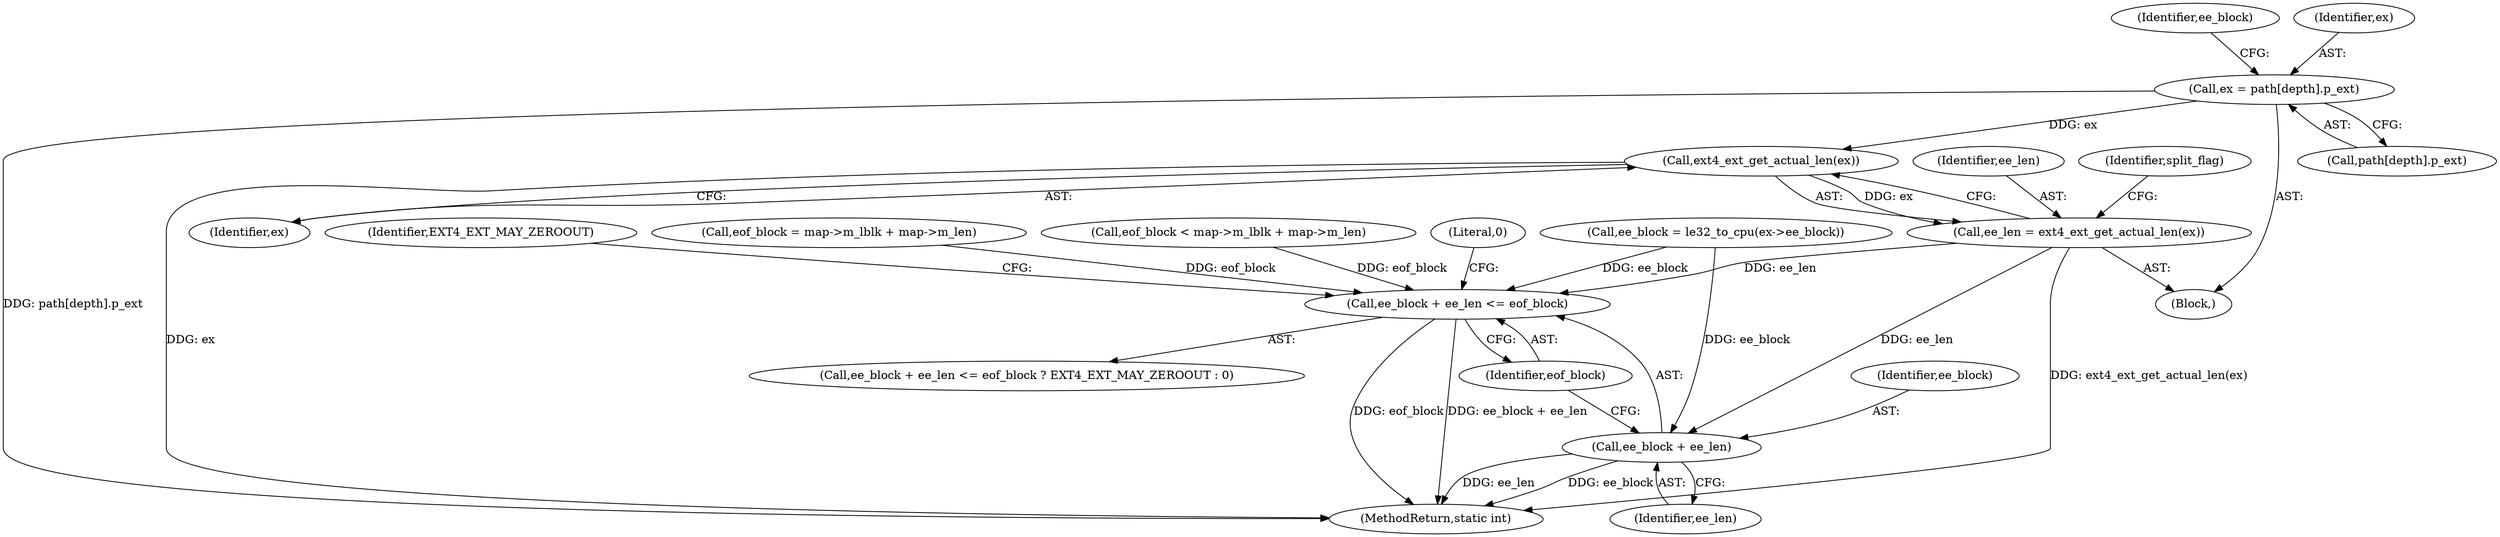 digraph "0_linux_dee1f973ca341c266229faa5a1a5bb268bed3531_3@array" {
"1000172" [label="(Call,ex = path[depth].p_ext)"];
"1000187" [label="(Call,ext4_ext_get_actual_len(ex))"];
"1000185" [label="(Call,ee_len = ext4_ext_get_actual_len(ex))"];
"1000192" [label="(Call,ee_block + ee_len <= eof_block)"];
"1000193" [label="(Call,ee_block + ee_len)"];
"1000193" [label="(Call,ee_block + ee_len)"];
"1000172" [label="(Call,ex = path[depth].p_ext)"];
"1000159" [label="(Call,eof_block = map->m_lblk + map->m_len)"];
"1000180" [label="(Identifier,ee_block)"];
"1000173" [label="(Identifier,ex)"];
"1000220" [label="(MethodReturn,static int)"];
"1000186" [label="(Identifier,ee_len)"];
"1000185" [label="(Call,ee_len = ext4_ext_get_actual_len(ex))"];
"1000174" [label="(Call,path[depth].p_ext)"];
"1000150" [label="(Call,eof_block < map->m_lblk + map->m_len)"];
"1000198" [label="(Literal,0)"];
"1000187" [label="(Call,ext4_ext_get_actual_len(ex))"];
"1000191" [label="(Call,ee_block + ee_len <= eof_block ? EXT4_EXT_MAY_ZEROOUT : 0)"];
"1000192" [label="(Call,ee_block + ee_len <= eof_block)"];
"1000188" [label="(Identifier,ex)"];
"1000107" [label="(Block,)"];
"1000196" [label="(Identifier,eof_block)"];
"1000190" [label="(Identifier,split_flag)"];
"1000197" [label="(Identifier,EXT4_EXT_MAY_ZEROOUT)"];
"1000179" [label="(Call,ee_block = le32_to_cpu(ex->ee_block))"];
"1000195" [label="(Identifier,ee_len)"];
"1000194" [label="(Identifier,ee_block)"];
"1000172" -> "1000107"  [label="AST: "];
"1000172" -> "1000174"  [label="CFG: "];
"1000173" -> "1000172"  [label="AST: "];
"1000174" -> "1000172"  [label="AST: "];
"1000180" -> "1000172"  [label="CFG: "];
"1000172" -> "1000220"  [label="DDG: path[depth].p_ext"];
"1000172" -> "1000187"  [label="DDG: ex"];
"1000187" -> "1000185"  [label="AST: "];
"1000187" -> "1000188"  [label="CFG: "];
"1000188" -> "1000187"  [label="AST: "];
"1000185" -> "1000187"  [label="CFG: "];
"1000187" -> "1000220"  [label="DDG: ex"];
"1000187" -> "1000185"  [label="DDG: ex"];
"1000185" -> "1000107"  [label="AST: "];
"1000186" -> "1000185"  [label="AST: "];
"1000190" -> "1000185"  [label="CFG: "];
"1000185" -> "1000220"  [label="DDG: ext4_ext_get_actual_len(ex)"];
"1000185" -> "1000192"  [label="DDG: ee_len"];
"1000185" -> "1000193"  [label="DDG: ee_len"];
"1000192" -> "1000191"  [label="AST: "];
"1000192" -> "1000196"  [label="CFG: "];
"1000193" -> "1000192"  [label="AST: "];
"1000196" -> "1000192"  [label="AST: "];
"1000197" -> "1000192"  [label="CFG: "];
"1000198" -> "1000192"  [label="CFG: "];
"1000192" -> "1000220"  [label="DDG: ee_block + ee_len"];
"1000192" -> "1000220"  [label="DDG: eof_block"];
"1000179" -> "1000192"  [label="DDG: ee_block"];
"1000150" -> "1000192"  [label="DDG: eof_block"];
"1000159" -> "1000192"  [label="DDG: eof_block"];
"1000193" -> "1000195"  [label="CFG: "];
"1000194" -> "1000193"  [label="AST: "];
"1000195" -> "1000193"  [label="AST: "];
"1000196" -> "1000193"  [label="CFG: "];
"1000193" -> "1000220"  [label="DDG: ee_block"];
"1000193" -> "1000220"  [label="DDG: ee_len"];
"1000179" -> "1000193"  [label="DDG: ee_block"];
}
